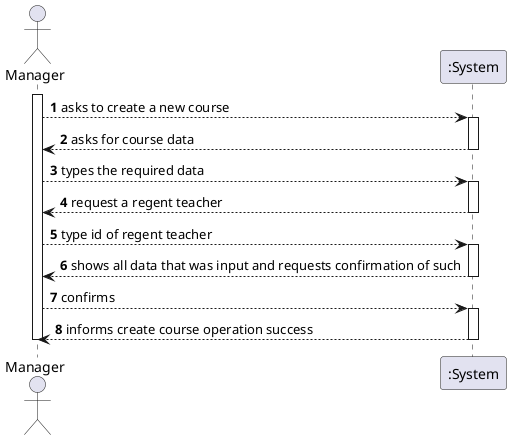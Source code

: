 @startuml
'https://plantuml.com/sequence-diagram
autonumber

actor Manager as Man

activate Man
Man--> ":System" : asks to create a new course

activate ":System"
":System"--> Man : asks for course data
deactivate ":System"

Man--> ":System" : types the required data

activate ":System"
":System"-->Man : request a regent teacher
deactivate ":System"

Man----> ":System" :  type id of regent teacher

activate ":System"
":System"-->Man : shows all data that was input and requests confirmation of such
deactivate ":System"

Man----> ":System" : confirms

activate ":System"
":System" --> Man : informs create course operation success
deactivate ":System"

deactivate Man
@enduml